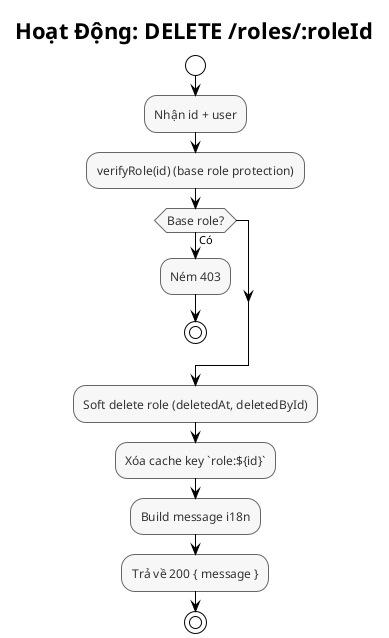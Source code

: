 @startuml Role - Delete Activity
!theme plain
skinparam backgroundColor #FFFFFF
skinparam activityFontSize 12
skinparam activityFontColor #333333
skinparam activityBorderColor #666666
skinparam activityBackgroundColor #F7F7F7

title Hoạt Động: DELETE /roles/:roleId

start
:Nhận id + user;
:verifyRole(id) (base role protection);
if (Base role?) then (Có)
  :Ném 403;
  stop
endif
:Soft delete role (deletedAt, deletedById);
:Xóa cache key `role:${id}`;
:Build message i18n;
:Trả về 200 { message };
stop

@enduml


